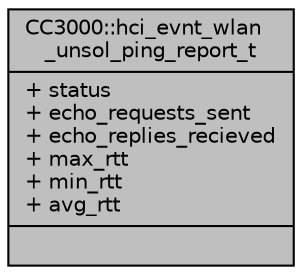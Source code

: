 digraph "CC3000::hci_evnt_wlan_unsol_ping_report_t"
{
  edge [fontname="Helvetica",fontsize="10",labelfontname="Helvetica",labelfontsize="10"];
  node [fontname="Helvetica",fontsize="10",shape=record];
  Node1 [label="{CC3000::hci_evnt_wlan\l_unsol_ping_report_t\n|+ status\l+ echo_requests_sent\l+ echo_replies_recieved\l+ max_rtt\l+ min_rtt\l+ avg_rtt\l|}",height=0.2,width=0.4,color="black", fillcolor="grey75", style="filled", fontcolor="black"];
}
